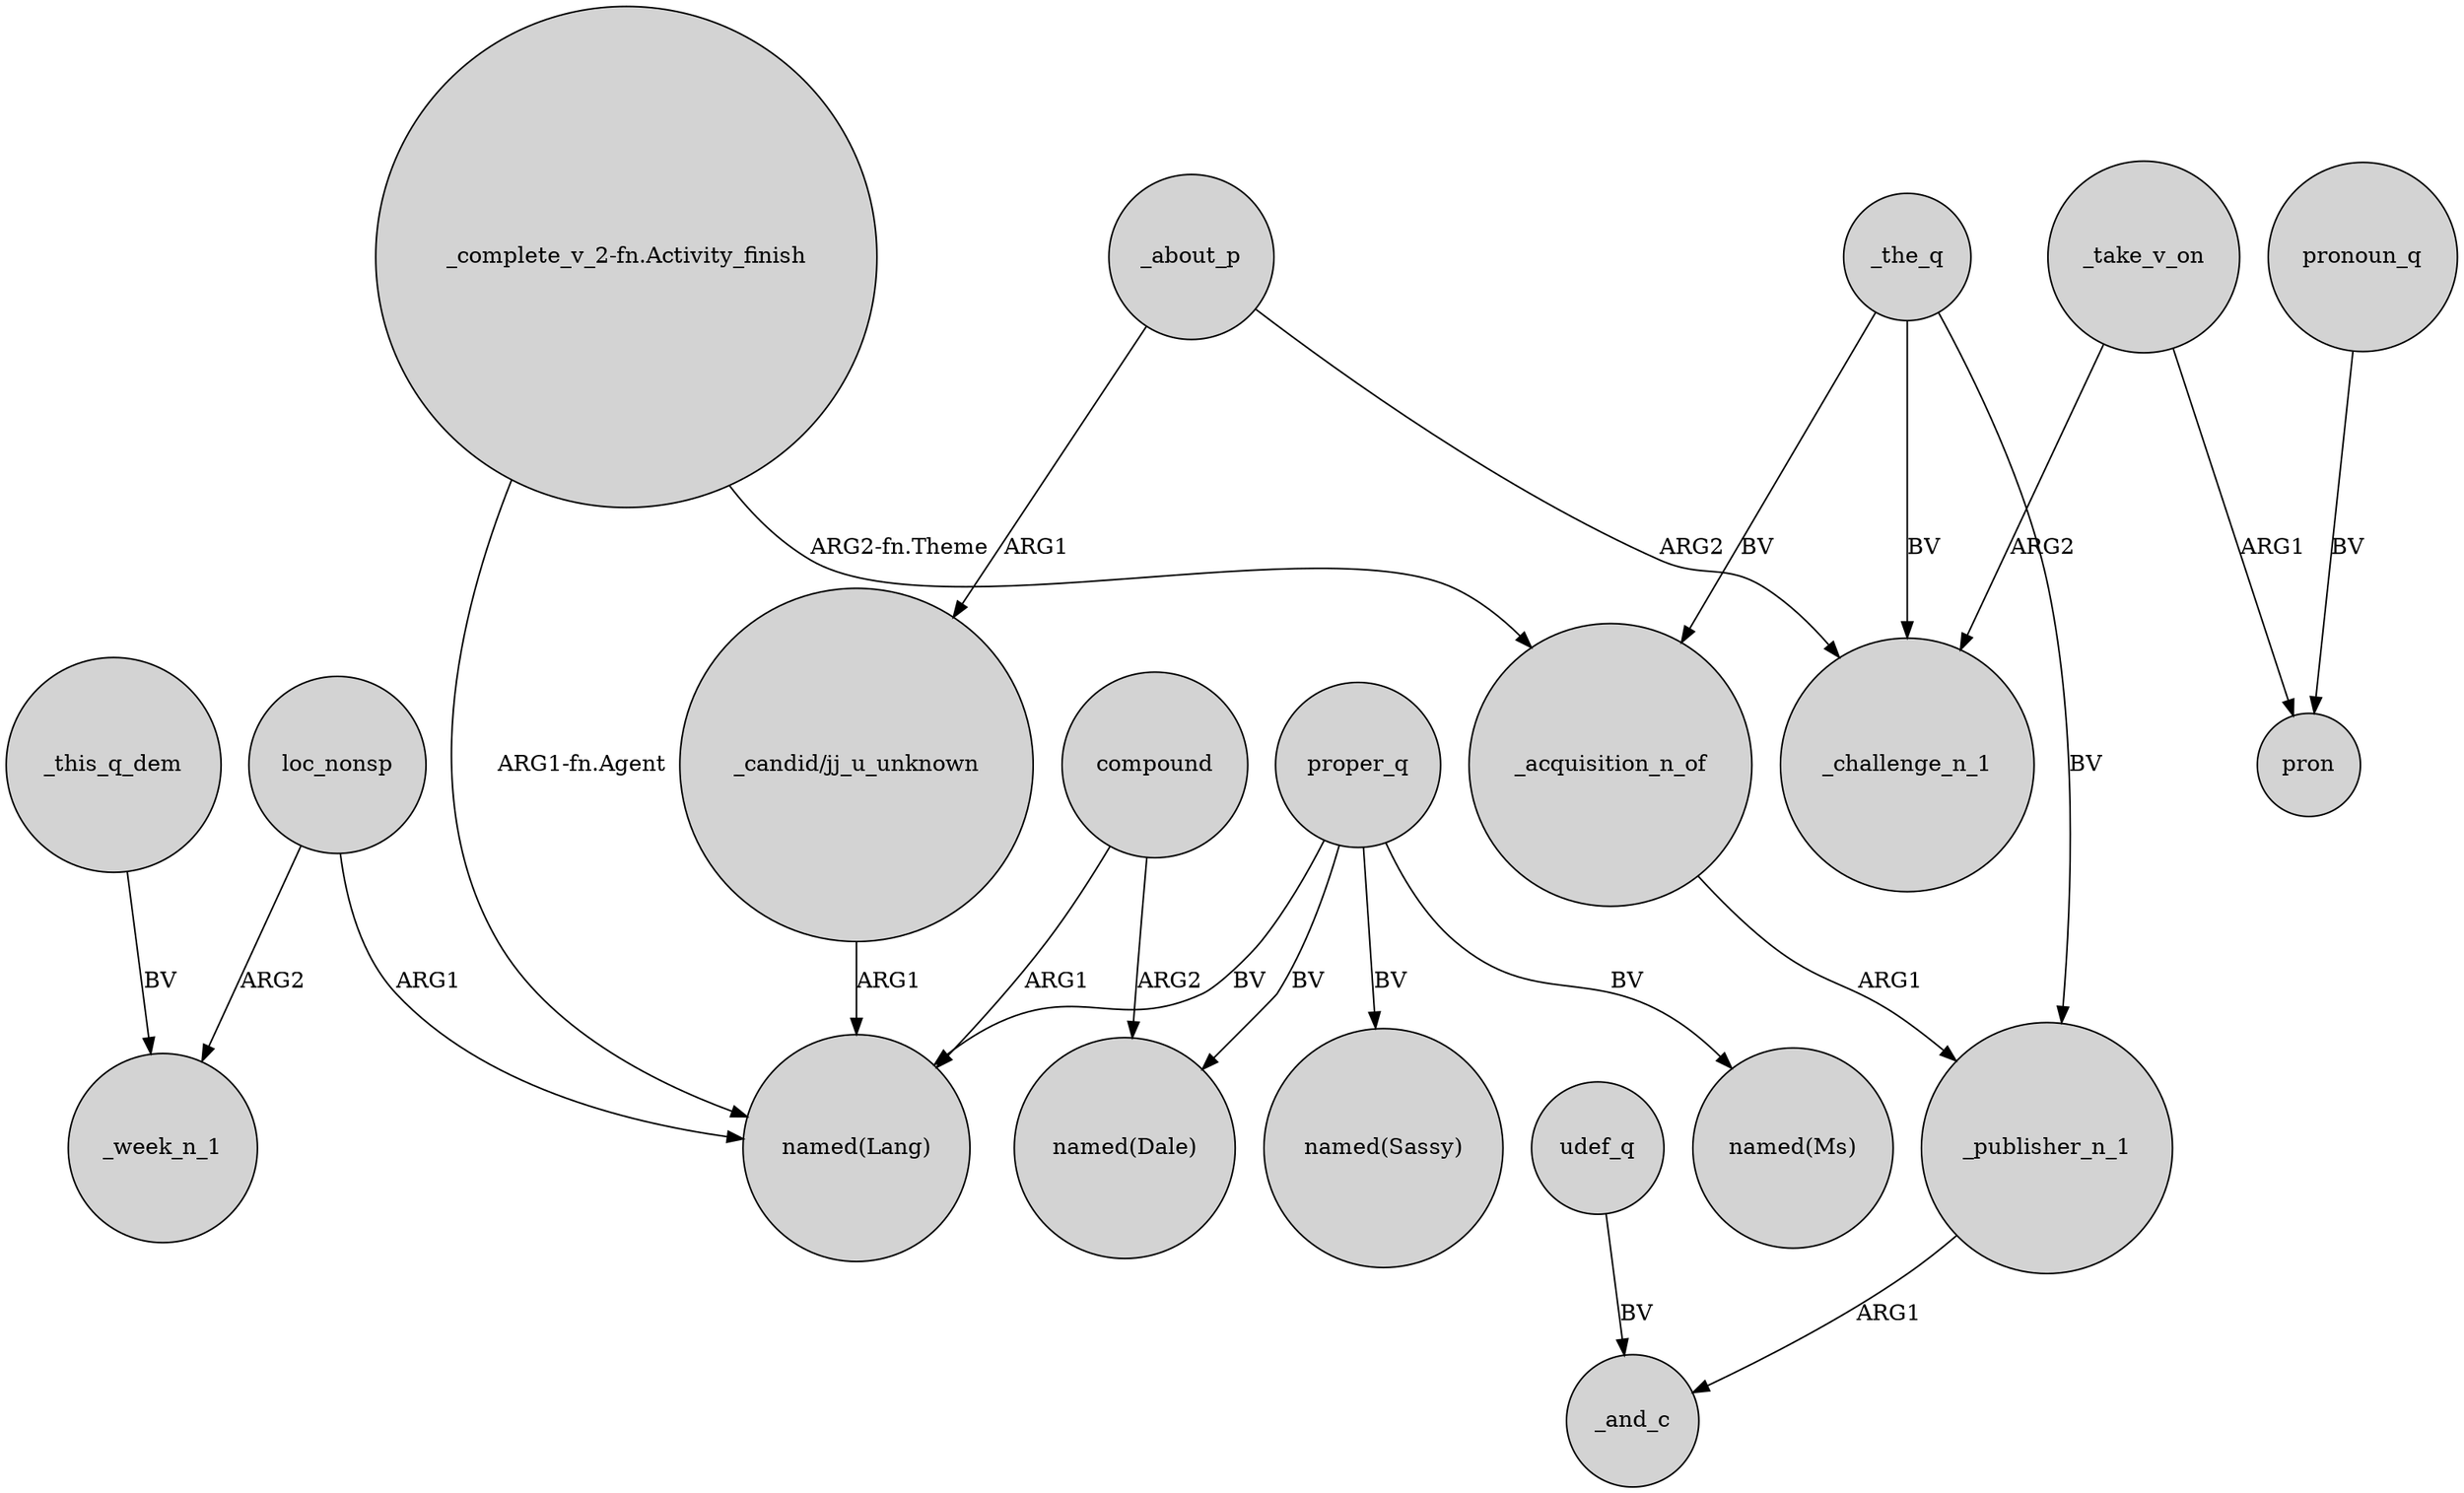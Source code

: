 digraph {
	node [shape=circle style=filled]
	proper_q -> "named(Lang)" [label=BV]
	_about_p -> _challenge_n_1 [label=ARG2]
	compound -> "named(Lang)" [label=ARG1]
	_publisher_n_1 -> _and_c [label=ARG1]
	loc_nonsp -> "named(Lang)" [label=ARG1]
	_the_q -> _publisher_n_1 [label=BV]
	_the_q -> _challenge_n_1 [label=BV]
	_take_v_on -> _challenge_n_1 [label=ARG2]
	proper_q -> "named(Ms)" [label=BV]
	_this_q_dem -> _week_n_1 [label=BV]
	pronoun_q -> pron [label=BV]
	loc_nonsp -> _week_n_1 [label=ARG2]
	_about_p -> "_candid/jj_u_unknown" [label=ARG1]
	_take_v_on -> pron [label=ARG1]
	"_candid/jj_u_unknown" -> "named(Lang)" [label=ARG1]
	proper_q -> "named(Sassy)" [label=BV]
	"_complete_v_2-fn.Activity_finish" -> "named(Lang)" [label="ARG1-fn.Agent"]
	compound -> "named(Dale)" [label=ARG2]
	_the_q -> _acquisition_n_of [label=BV]
	"_complete_v_2-fn.Activity_finish" -> _acquisition_n_of [label="ARG2-fn.Theme"]
	_acquisition_n_of -> _publisher_n_1 [label=ARG1]
	udef_q -> _and_c [label=BV]
	proper_q -> "named(Dale)" [label=BV]
}
